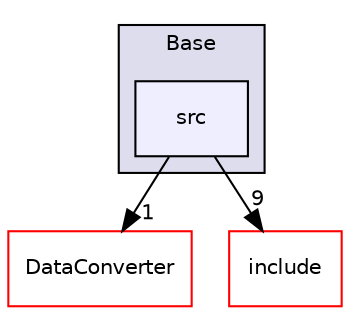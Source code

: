digraph "/home/travis/build/AliceO2Group/AliceO2/EventVisualisation/Base/src" {
  bgcolor=transparent;
  compound=true
  node [ fontsize="10", fontname="Helvetica"];
  edge [ labelfontsize="10", labelfontname="Helvetica"];
  subgraph clusterdir_aefce7a2bfca35990ebbcc105bbcfa2a {
    graph [ bgcolor="#ddddee", pencolor="black", label="Base" fontname="Helvetica", fontsize="10", URL="dir_aefce7a2bfca35990ebbcc105bbcfa2a.html"]
  dir_2c12d3ca4458cc0d3745e614541a0f7b [shape=box, label="src", style="filled", fillcolor="#eeeeff", pencolor="black", URL="dir_2c12d3ca4458cc0d3745e614541a0f7b.html"];
  }
  dir_208625f00d209be0faef0a73219d1e69 [shape=box label="DataConverter" color="red" URL="dir_208625f00d209be0faef0a73219d1e69.html"];
  dir_d8714856331fdb65ff228bdafbd06118 [shape=box label="include" color="red" URL="dir_d8714856331fdb65ff228bdafbd06118.html"];
  dir_2c12d3ca4458cc0d3745e614541a0f7b->dir_208625f00d209be0faef0a73219d1e69 [headlabel="1", labeldistance=1.5 headhref="dir_000112_000375.html"];
  dir_2c12d3ca4458cc0d3745e614541a0f7b->dir_d8714856331fdb65ff228bdafbd06118 [headlabel="9", labeldistance=1.5 headhref="dir_000112_000108.html"];
}
